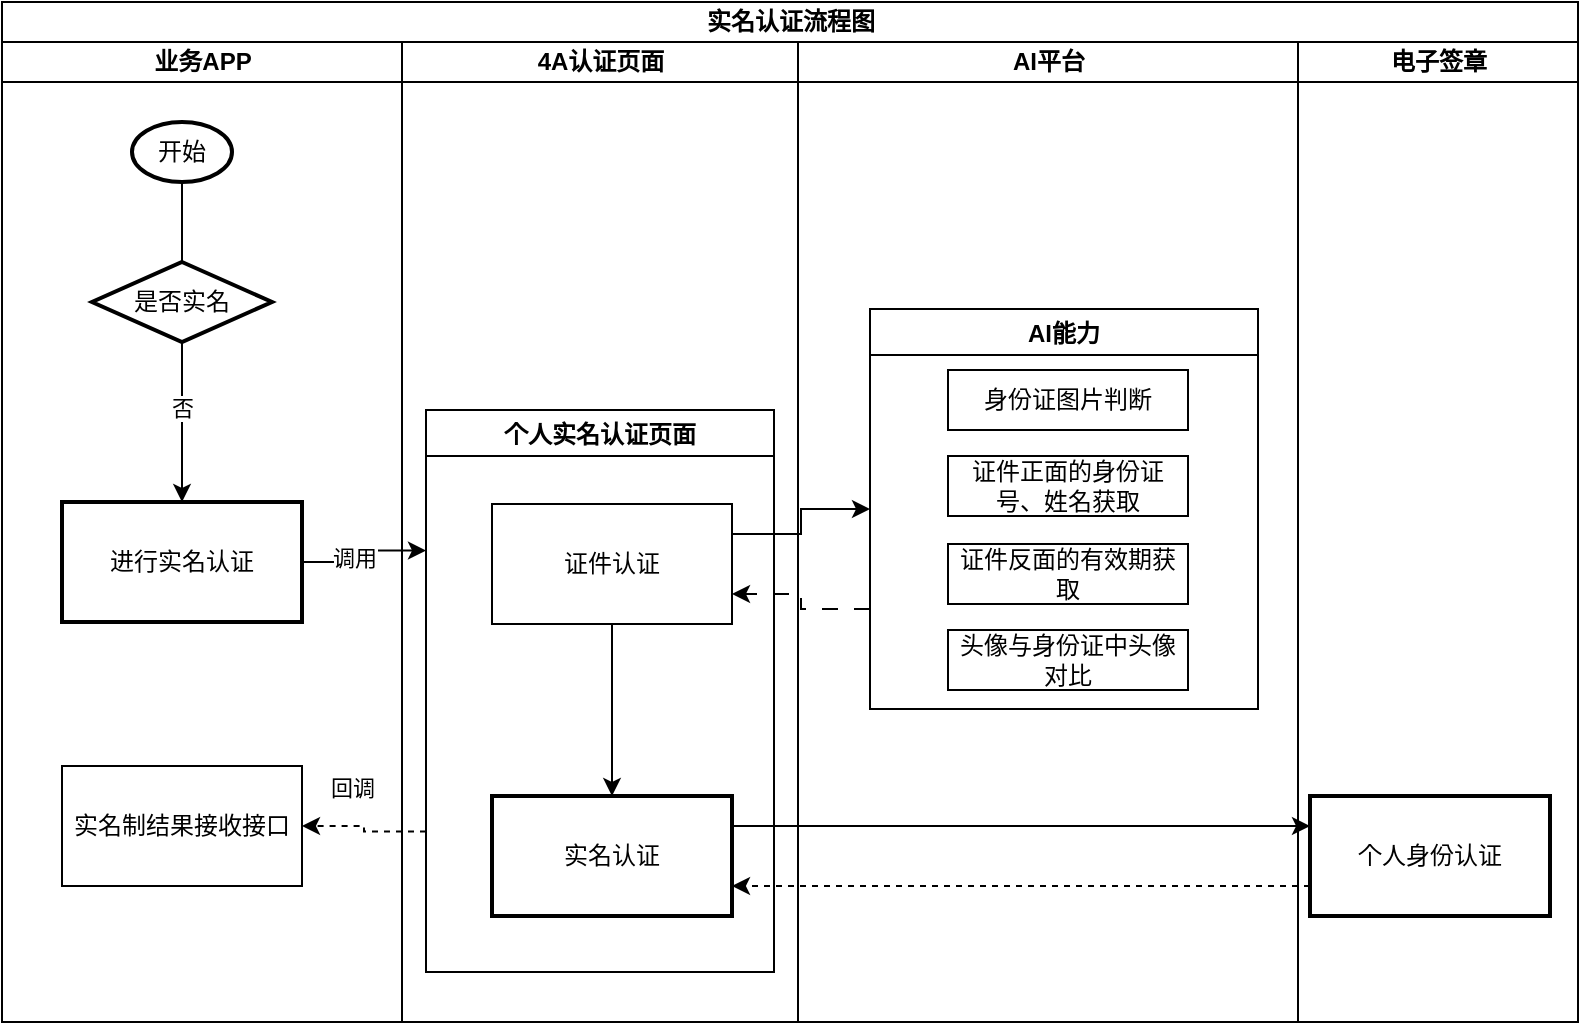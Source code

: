 <mxfile version="20.8.16" type="github">
  <diagram name="第 1 页" id="5AQuxdkM05kk_FZeY26e">
    <mxGraphModel dx="1195" dy="630" grid="0" gridSize="10" guides="1" tooltips="1" connect="1" arrows="1" fold="1" page="0" pageScale="1" pageWidth="827" pageHeight="1169" math="0" shadow="0">
      <root>
        <mxCell id="0" />
        <mxCell id="1" parent="0" />
        <mxCell id="dmObhrlyZNTn6bsTrNyk-1" value="实名认证流程图" style="swimlane;childLayout=stackLayout;resizeParent=1;resizeParentMax=0;startSize=20;html=1;movable=1;resizable=1;rotatable=1;deletable=1;editable=1;connectable=1;" vertex="1" parent="1">
          <mxGeometry x="140" y="40" width="788" height="510" as="geometry" />
        </mxCell>
        <mxCell id="dmObhrlyZNTn6bsTrNyk-2" value="业务APP" style="swimlane;startSize=20;html=1;" vertex="1" parent="dmObhrlyZNTn6bsTrNyk-1">
          <mxGeometry y="20" width="200" height="490" as="geometry" />
        </mxCell>
        <mxCell id="dmObhrlyZNTn6bsTrNyk-6" value="开始" style="strokeWidth=2;html=1;shape=mxgraph.flowchart.start_1;whiteSpace=wrap;" vertex="1" parent="dmObhrlyZNTn6bsTrNyk-2">
          <mxGeometry x="65" y="40" width="50" height="30" as="geometry" />
        </mxCell>
        <mxCell id="dmObhrlyZNTn6bsTrNyk-11" value="" style="edgeStyle=orthogonalEdgeStyle;rounded=0;orthogonalLoop=1;jettySize=auto;html=1;entryX=0.5;entryY=0;entryDx=0;entryDy=0;endArrow=none;" edge="1" parent="dmObhrlyZNTn6bsTrNyk-2" source="dmObhrlyZNTn6bsTrNyk-6" target="dmObhrlyZNTn6bsTrNyk-9">
          <mxGeometry relative="1" as="geometry">
            <mxPoint x="230.0" y="130" as="sourcePoint" />
            <mxPoint x="230" y="350" as="targetPoint" />
            <Array as="points" />
          </mxGeometry>
        </mxCell>
        <mxCell id="dmObhrlyZNTn6bsTrNyk-35" value="" style="edgeStyle=none;rounded=0;orthogonalLoop=1;jettySize=auto;html=1;" edge="1" parent="dmObhrlyZNTn6bsTrNyk-2" source="dmObhrlyZNTn6bsTrNyk-9" target="dmObhrlyZNTn6bsTrNyk-34">
          <mxGeometry relative="1" as="geometry" />
        </mxCell>
        <mxCell id="dmObhrlyZNTn6bsTrNyk-36" value="否" style="edgeLabel;html=1;align=center;verticalAlign=middle;resizable=0;points=[];" vertex="1" connectable="0" parent="dmObhrlyZNTn6bsTrNyk-35">
          <mxGeometry x="-0.173" relative="1" as="geometry">
            <mxPoint as="offset" />
          </mxGeometry>
        </mxCell>
        <mxCell id="dmObhrlyZNTn6bsTrNyk-9" value="是否实名" style="strokeWidth=2;html=1;shape=mxgraph.flowchart.decision;whiteSpace=wrap;" vertex="1" parent="dmObhrlyZNTn6bsTrNyk-2">
          <mxGeometry x="45" y="110" width="90" height="40" as="geometry" />
        </mxCell>
        <mxCell id="dmObhrlyZNTn6bsTrNyk-34" value="进行实名认证" style="whiteSpace=wrap;html=1;strokeWidth=2;" vertex="1" parent="dmObhrlyZNTn6bsTrNyk-2">
          <mxGeometry x="30" y="230" width="120" height="60" as="geometry" />
        </mxCell>
        <mxCell id="dmObhrlyZNTn6bsTrNyk-41" value="实名制结果接收接口" style="rounded=0;whiteSpace=wrap;html=1;" vertex="1" parent="dmObhrlyZNTn6bsTrNyk-2">
          <mxGeometry x="30" y="362" width="120" height="60" as="geometry" />
        </mxCell>
        <mxCell id="dmObhrlyZNTn6bsTrNyk-3" value="4A认证页面" style="swimlane;startSize=20;html=1;" vertex="1" parent="dmObhrlyZNTn6bsTrNyk-1">
          <mxGeometry x="200" y="20" width="198" height="490" as="geometry" />
        </mxCell>
        <mxCell id="dmObhrlyZNTn6bsTrNyk-49" value="个人实名认证页面" style="swimlane;" vertex="1" parent="dmObhrlyZNTn6bsTrNyk-3">
          <mxGeometry x="12" y="184" width="174" height="281" as="geometry" />
        </mxCell>
        <mxCell id="dmObhrlyZNTn6bsTrNyk-52" style="edgeStyle=none;rounded=0;orthogonalLoop=1;jettySize=auto;html=1;exitX=0.5;exitY=1;exitDx=0;exitDy=0;entryX=0.5;entryY=0;entryDx=0;entryDy=0;" edge="1" parent="dmObhrlyZNTn6bsTrNyk-49" source="dmObhrlyZNTn6bsTrNyk-50" target="dmObhrlyZNTn6bsTrNyk-51">
          <mxGeometry relative="1" as="geometry" />
        </mxCell>
        <mxCell id="dmObhrlyZNTn6bsTrNyk-50" value="证件认证" style="whiteSpace=wrap;html=1;" vertex="1" parent="dmObhrlyZNTn6bsTrNyk-49">
          <mxGeometry x="33" y="47" width="120" height="60" as="geometry" />
        </mxCell>
        <mxCell id="dmObhrlyZNTn6bsTrNyk-51" value="实名认证" style="whiteSpace=wrap;html=1;strokeWidth=2;" vertex="1" parent="dmObhrlyZNTn6bsTrNyk-49">
          <mxGeometry x="33" y="193" width="120" height="60" as="geometry" />
        </mxCell>
        <mxCell id="dmObhrlyZNTn6bsTrNyk-4" value="AI平台" style="swimlane;startSize=20;html=1;" vertex="1" parent="dmObhrlyZNTn6bsTrNyk-1">
          <mxGeometry x="398" y="20" width="250" height="490" as="geometry" />
        </mxCell>
        <mxCell id="dmObhrlyZNTn6bsTrNyk-20" value="AI能力" style="swimlane;" vertex="1" parent="dmObhrlyZNTn6bsTrNyk-4">
          <mxGeometry x="36" y="133.5" width="194" height="200" as="geometry" />
        </mxCell>
        <mxCell id="dmObhrlyZNTn6bsTrNyk-27" value="头像与身份证中头像对比" style="whiteSpace=wrap;html=1;" vertex="1" parent="dmObhrlyZNTn6bsTrNyk-20">
          <mxGeometry x="39" y="160.5" width="120" height="30" as="geometry" />
        </mxCell>
        <mxCell id="dmObhrlyZNTn6bsTrNyk-30" value="证件反面的有效期获取" style="whiteSpace=wrap;html=1;" vertex="1" parent="dmObhrlyZNTn6bsTrNyk-20">
          <mxGeometry x="39" y="117.5" width="120" height="30" as="geometry" />
        </mxCell>
        <mxCell id="dmObhrlyZNTn6bsTrNyk-37" value="身份证图片判断" style="whiteSpace=wrap;html=1;" vertex="1" parent="dmObhrlyZNTn6bsTrNyk-20">
          <mxGeometry x="39" y="30.5" width="120" height="30" as="geometry" />
        </mxCell>
        <mxCell id="dmObhrlyZNTn6bsTrNyk-38" value="证件正面的身份证号、姓名获取" style="whiteSpace=wrap;html=1;" vertex="1" parent="dmObhrlyZNTn6bsTrNyk-20">
          <mxGeometry x="39" y="73.5" width="120" height="30" as="geometry" />
        </mxCell>
        <mxCell id="dmObhrlyZNTn6bsTrNyk-5" value="电子签章" style="swimlane;startSize=20;html=1;" vertex="1" parent="dmObhrlyZNTn6bsTrNyk-1">
          <mxGeometry x="648" y="20" width="140" height="490" as="geometry" />
        </mxCell>
        <mxCell id="dmObhrlyZNTn6bsTrNyk-19" value="个人身份认证" style="whiteSpace=wrap;html=1;strokeWidth=2;" vertex="1" parent="dmObhrlyZNTn6bsTrNyk-5">
          <mxGeometry x="6" y="377" width="120" height="60" as="geometry" />
        </mxCell>
        <mxCell id="dmObhrlyZNTn6bsTrNyk-14" style="edgeStyle=orthogonalEdgeStyle;rounded=0;orthogonalLoop=1;jettySize=auto;html=1;exitX=1;exitY=0.5;exitDx=0;exitDy=0;entryX=0;entryY=0.25;entryDx=0;entryDy=0;" edge="1" parent="dmObhrlyZNTn6bsTrNyk-1" source="dmObhrlyZNTn6bsTrNyk-34" target="dmObhrlyZNTn6bsTrNyk-49">
          <mxGeometry relative="1" as="geometry">
            <mxPoint x="169" y="199" as="targetPoint" />
          </mxGeometry>
        </mxCell>
        <mxCell id="dmObhrlyZNTn6bsTrNyk-15" value="调用" style="edgeLabel;html=1;align=center;verticalAlign=middle;resizable=0;points=[];" vertex="1" connectable="0" parent="dmObhrlyZNTn6bsTrNyk-14">
          <mxGeometry x="-0.248" y="2" relative="1" as="geometry">
            <mxPoint as="offset" />
          </mxGeometry>
        </mxCell>
        <mxCell id="dmObhrlyZNTn6bsTrNyk-21" style="edgeStyle=orthogonalEdgeStyle;rounded=0;orthogonalLoop=1;jettySize=auto;html=1;entryX=0;entryY=0.5;entryDx=0;entryDy=0;exitX=1;exitY=0.25;exitDx=0;exitDy=0;" edge="1" parent="dmObhrlyZNTn6bsTrNyk-1" source="dmObhrlyZNTn6bsTrNyk-50" target="dmObhrlyZNTn6bsTrNyk-20">
          <mxGeometry relative="1" as="geometry">
            <mxPoint x="380" y="320" as="targetPoint" />
            <mxPoint x="344.6" y="311.54" as="sourcePoint" />
          </mxGeometry>
        </mxCell>
        <mxCell id="dmObhrlyZNTn6bsTrNyk-31" style="edgeStyle=orthogonalEdgeStyle;rounded=0;orthogonalLoop=1;jettySize=auto;html=1;entryX=1;entryY=0.75;entryDx=0;entryDy=0;dashed=1;dashPattern=8 8;exitX=0;exitY=0.75;exitDx=0;exitDy=0;" edge="1" parent="dmObhrlyZNTn6bsTrNyk-1" source="dmObhrlyZNTn6bsTrNyk-20" target="dmObhrlyZNTn6bsTrNyk-50">
          <mxGeometry relative="1" as="geometry">
            <mxPoint x="400" y="335" as="sourcePoint" />
            <mxPoint x="344" y="335.0" as="targetPoint" />
          </mxGeometry>
        </mxCell>
        <mxCell id="dmObhrlyZNTn6bsTrNyk-39" style="edgeStyle=none;rounded=0;orthogonalLoop=1;jettySize=auto;html=1;exitX=1;exitY=0.25;exitDx=0;exitDy=0;entryX=0;entryY=0.25;entryDx=0;entryDy=0;" edge="1" parent="dmObhrlyZNTn6bsTrNyk-1" source="dmObhrlyZNTn6bsTrNyk-51" target="dmObhrlyZNTn6bsTrNyk-19">
          <mxGeometry relative="1" as="geometry">
            <mxPoint x="344" y="495" as="sourcePoint" />
          </mxGeometry>
        </mxCell>
        <mxCell id="dmObhrlyZNTn6bsTrNyk-40" style="edgeStyle=none;rounded=0;orthogonalLoop=1;jettySize=auto;html=1;exitX=0;exitY=0.75;exitDx=0;exitDy=0;entryX=1;entryY=0.75;entryDx=0;entryDy=0;dashed=1;" edge="1" parent="dmObhrlyZNTn6bsTrNyk-1" source="dmObhrlyZNTn6bsTrNyk-19" target="dmObhrlyZNTn6bsTrNyk-51">
          <mxGeometry relative="1" as="geometry">
            <mxPoint x="344" y="525" as="targetPoint" />
          </mxGeometry>
        </mxCell>
        <mxCell id="dmObhrlyZNTn6bsTrNyk-42" style="edgeStyle=orthogonalEdgeStyle;rounded=0;orthogonalLoop=1;jettySize=auto;html=1;entryX=1;entryY=0.5;entryDx=0;entryDy=0;dashed=1;exitX=0;exitY=0.75;exitDx=0;exitDy=0;" edge="1" parent="dmObhrlyZNTn6bsTrNyk-1" source="dmObhrlyZNTn6bsTrNyk-49" target="dmObhrlyZNTn6bsTrNyk-41">
          <mxGeometry relative="1" as="geometry">
            <mxPoint x="224" y="510" as="sourcePoint" />
          </mxGeometry>
        </mxCell>
        <mxCell id="dmObhrlyZNTn6bsTrNyk-43" value="回调" style="edgeLabel;html=1;align=center;verticalAlign=middle;resizable=0;points=[];" vertex="1" connectable="0" parent="dmObhrlyZNTn6bsTrNyk-42">
          <mxGeometry x="0.283" relative="1" as="geometry">
            <mxPoint x="1" y="-19" as="offset" />
          </mxGeometry>
        </mxCell>
      </root>
    </mxGraphModel>
  </diagram>
</mxfile>
